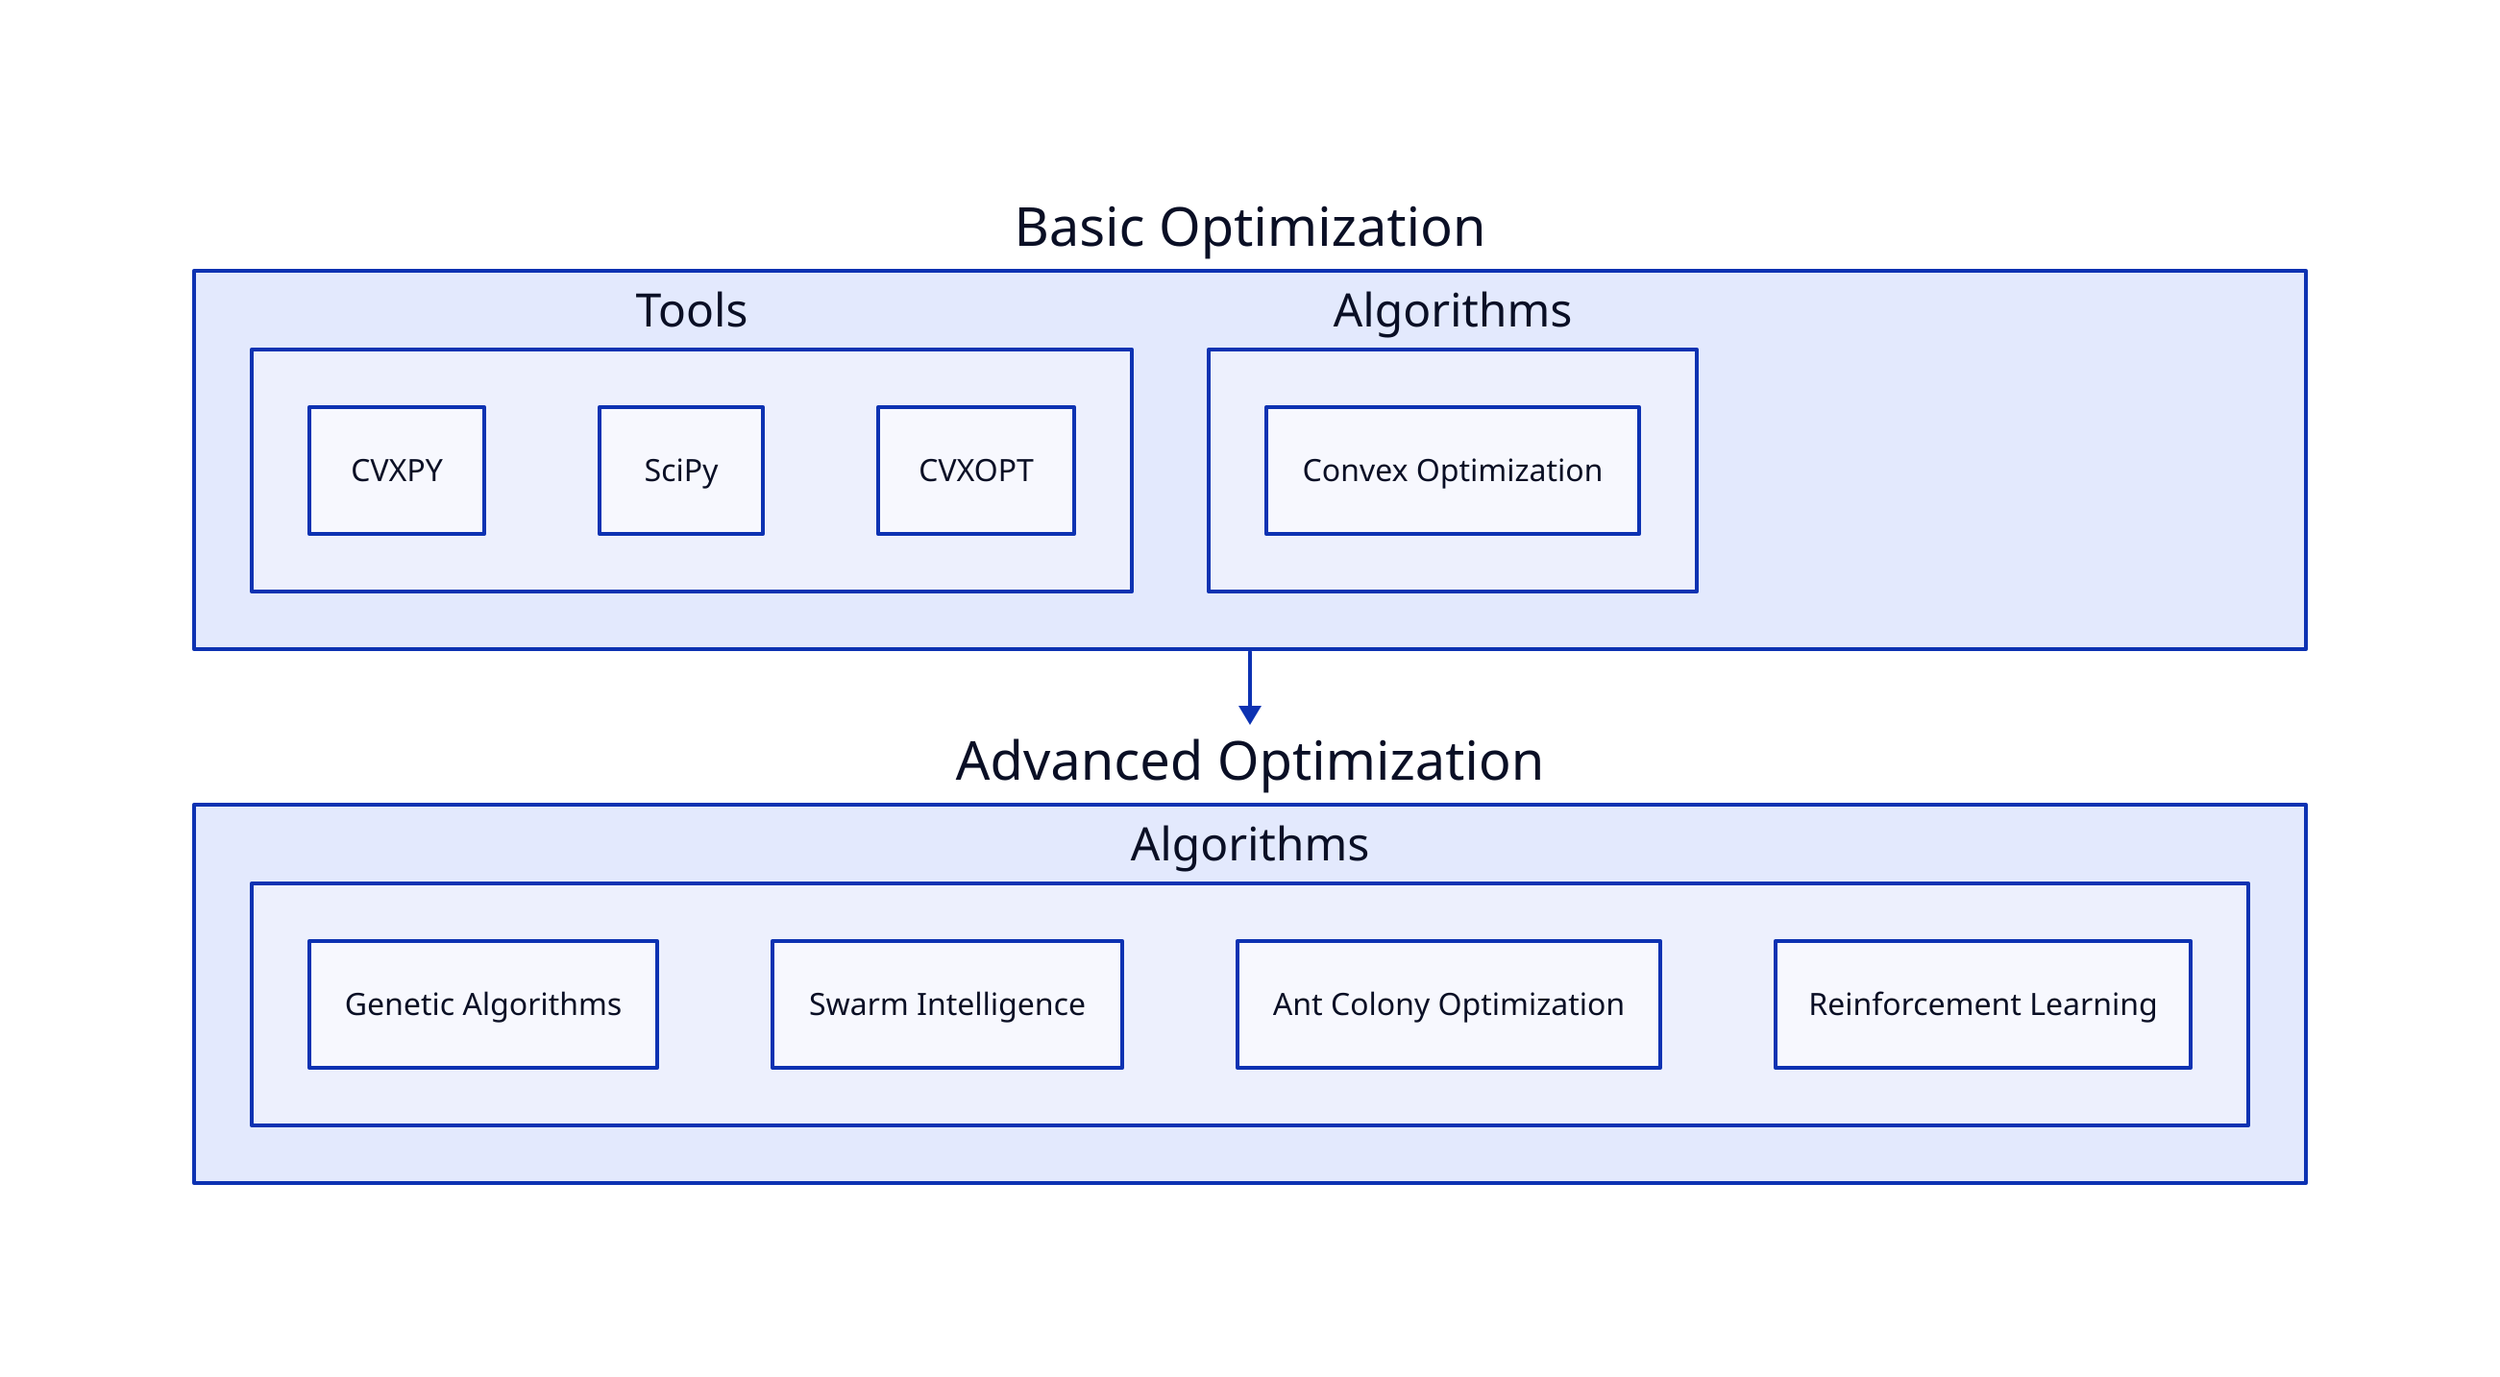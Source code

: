 label: "Optimization Techniques"

basic_optimization: {
  label: "Basic Optimization"

  tools: {
    label: "Tools"
    cvxpy: {
      label: "CVXPY"
    }
    scipy: {
      label: "SciPy"
    }
    cvxopt: {
      label: "CVXOPT"
    }
  }
  algorithms: {
    label: "Algorithms"
    convex_optimization: "Convex Optimization"
  }
}

advanced_optimization: {
  label: "Advanced Optimization"

  algorithms: {
    label: "Algorithms"
    genetic_algorithms: {
      label: "Genetic Algorithms"
    }
    swarm_intelligence: {
      label: "Swarm Intelligence"
    }
    ant_colony_optimization: {
      label: "Ant Colony Optimization"
    }
    reinforcement_learning: {
      label: "Reinforcement Learning"
    }
  }
}
basic_optimization -> advanced_optimization

grid-rows: 2
